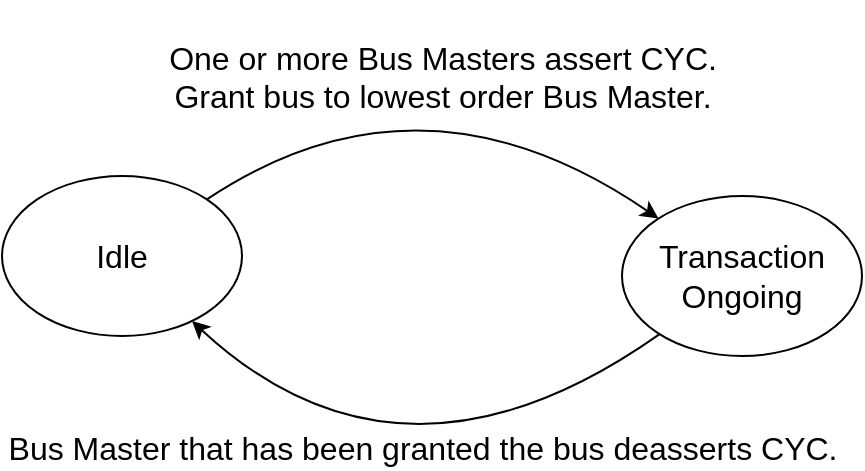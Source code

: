 <mxfile version="19.0.3" type="device"><diagram id="KGoJNN7qVuRdal77ykEx" name="Page-1"><mxGraphModel dx="1038" dy="641" grid="1" gridSize="10" guides="1" tooltips="1" connect="1" arrows="1" fold="1" page="1" pageScale="1" pageWidth="850" pageHeight="1100" math="0" shadow="0"><root><mxCell id="0"/><mxCell id="1" parent="0"/><mxCell id="Sd6rQGIAGycyuMkWR5p7-1" value="Idle" style="ellipse;whiteSpace=wrap;html=1;fontSize=16;" vertex="1" parent="1"><mxGeometry x="150" y="190" width="120" height="80" as="geometry"/></mxCell><mxCell id="Sd6rQGIAGycyuMkWR5p7-2" value="Transaction Ongoing" style="ellipse;whiteSpace=wrap;html=1;fontSize=16;" vertex="1" parent="1"><mxGeometry x="460" y="200" width="120" height="80" as="geometry"/></mxCell><mxCell id="Sd6rQGIAGycyuMkWR5p7-6" value="Bus Master that has been granted the bus deasserts CYC." style="endArrow=classic;html=1;rounded=0;fontSize=16;curved=1;" edge="1" parent="1" source="Sd6rQGIAGycyuMkWR5p7-2" target="Sd6rQGIAGycyuMkWR5p7-1"><mxGeometry x="-0.132" y="-22" width="50" height="50" relative="1" as="geometry"><mxPoint x="370" y="480" as="sourcePoint"/><mxPoint x="420" y="430" as="targetPoint"/><Array as="points"><mxPoint x="350" y="360"/></Array><mxPoint as="offset"/></mxGeometry></mxCell><mxCell id="Sd6rQGIAGycyuMkWR5p7-7" value="&#10;&lt;span style=&quot;color: rgb(0, 0, 0); font-family: Helvetica; font-size: 16px; font-style: normal; font-variant-ligatures: normal; font-variant-caps: normal; font-weight: 400; letter-spacing: normal; orphans: 2; text-align: center; text-indent: 0px; text-transform: none; widows: 2; word-spacing: 0px; -webkit-text-stroke-width: 0px; text-decoration-thickness: initial; text-decoration-style: initial; text-decoration-color: initial; float: none; display: inline !important;&quot;&gt;One or more Bus Masters assert CYC.&lt;/span&gt;&lt;br style=&quot;color: rgb(0, 0, 0); font-family: Helvetica; font-size: 16px; font-style: normal; font-variant-ligatures: normal; font-variant-caps: normal; font-weight: 400; letter-spacing: normal; orphans: 2; text-align: center; text-indent: 0px; text-transform: none; widows: 2; word-spacing: 0px; -webkit-text-stroke-width: 0px; text-decoration-thickness: initial; text-decoration-style: initial; text-decoration-color: initial;&quot;&gt;&lt;span style=&quot;color: rgb(0, 0, 0); font-family: Helvetica; font-size: 16px; font-style: normal; font-variant-ligatures: normal; font-variant-caps: normal; font-weight: 400; letter-spacing: normal; orphans: 2; text-align: center; text-indent: 0px; text-transform: none; widows: 2; word-spacing: 0px; -webkit-text-stroke-width: 0px; text-decoration-thickness: initial; text-decoration-style: initial; text-decoration-color: initial; float: none; display: inline !important;&quot;&gt;Grant bus to lowest order Bus Master.&lt;/span&gt;&#10;&#10;" style="endArrow=classic;html=1;rounded=0;fontSize=16;curved=1;labelBackgroundColor=none;" edge="1" parent="1" source="Sd6rQGIAGycyuMkWR5p7-1" target="Sd6rQGIAGycyuMkWR5p7-2"><mxGeometry x="0.091" y="-11" width="50" height="50" relative="1" as="geometry"><mxPoint x="310" y="220" as="sourcePoint"/><mxPoint x="360" y="170" as="targetPoint"/><Array as="points"><mxPoint x="360" y="130"/></Array><mxPoint as="offset"/></mxGeometry></mxCell></root></mxGraphModel></diagram></mxfile>